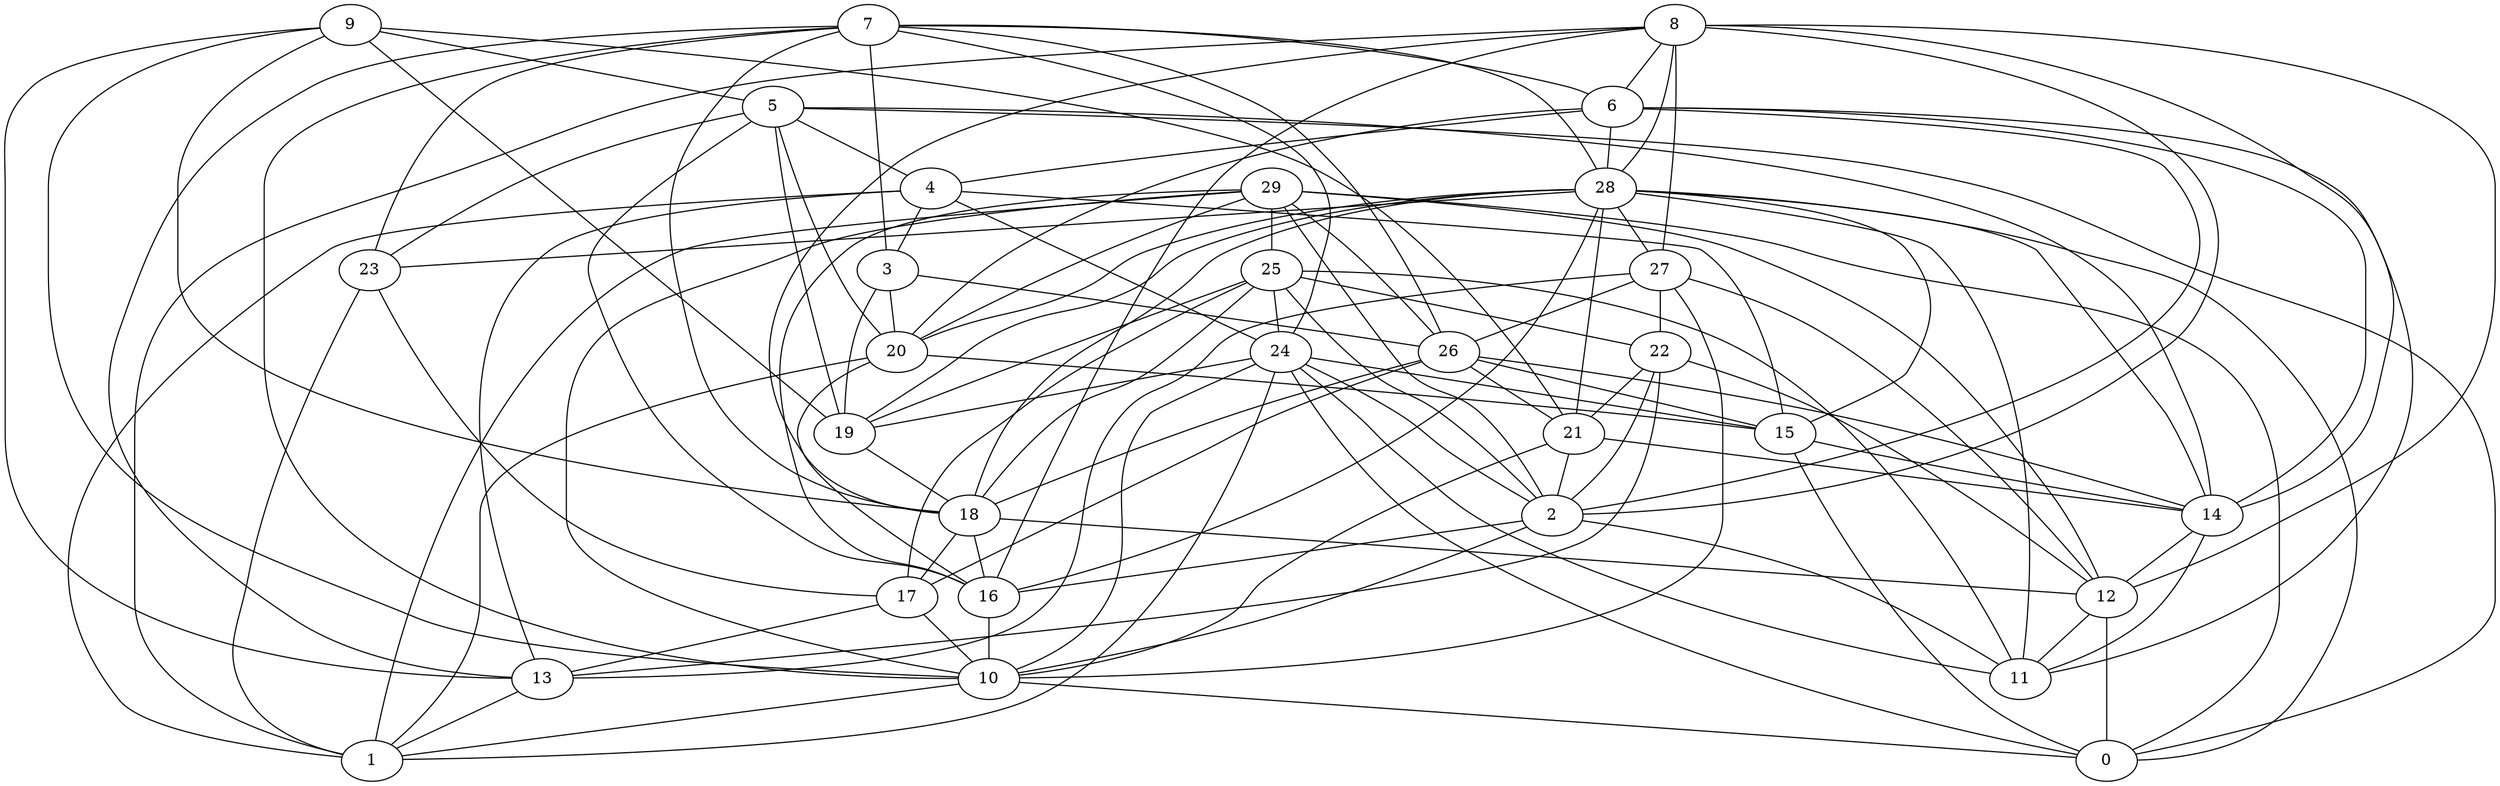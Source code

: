 digraph GG_graph {

subgraph G_graph {
edge [color = black]
"27" -> "22" [dir = none]
"14" -> "11" [dir = none]
"26" -> "15" [dir = none]
"26" -> "17" [dir = none]
"21" -> "10" [dir = none]
"23" -> "17" [dir = none]
"22" -> "12" [dir = none]
"9" -> "21" [dir = none]
"12" -> "0" [dir = none]
"7" -> "13" [dir = none]
"7" -> "24" [dir = none]
"7" -> "23" [dir = none]
"7" -> "18" [dir = none]
"28" -> "14" [dir = none]
"28" -> "18" [dir = none]
"28" -> "16" [dir = none]
"28" -> "19" [dir = none]
"16" -> "10" [dir = none]
"18" -> "12" [dir = none]
"3" -> "20" [dir = none]
"3" -> "19" [dir = none]
"6" -> "20" [dir = none]
"29" -> "20" [dir = none]
"5" -> "19" [dir = none]
"4" -> "1" [dir = none]
"4" -> "3" [dir = none]
"2" -> "16" [dir = none]
"25" -> "19" [dir = none]
"8" -> "12" [dir = none]
"8" -> "18" [dir = none]
"8" -> "6" [dir = none]
"9" -> "18" [dir = none]
"5" -> "14" [dir = none]
"12" -> "11" [dir = none]
"29" -> "10" [dir = none]
"24" -> "19" [dir = none]
"26" -> "21" [dir = none]
"20" -> "15" [dir = none]
"5" -> "4" [dir = none]
"23" -> "1" [dir = none]
"29" -> "2" [dir = none]
"8" -> "16" [dir = none]
"5" -> "16" [dir = none]
"25" -> "24" [dir = none]
"27" -> "12" [dir = none]
"4" -> "24" [dir = none]
"28" -> "21" [dir = none]
"18" -> "16" [dir = none]
"29" -> "12" [dir = none]
"6" -> "14" [dir = none]
"22" -> "21" [dir = none]
"22" -> "13" [dir = none]
"24" -> "15" [dir = none]
"29" -> "0" [dir = none]
"24" -> "10" [dir = none]
"20" -> "1" [dir = none]
"27" -> "26" [dir = none]
"6" -> "4" [dir = none]
"10" -> "1" [dir = none]
"27" -> "13" [dir = none]
"7" -> "10" [dir = none]
"15" -> "0" [dir = none]
"28" -> "0" [dir = none]
"28" -> "27" [dir = none]
"7" -> "26" [dir = none]
"19" -> "18" [dir = none]
"9" -> "13" [dir = none]
"5" -> "0" [dir = none]
"25" -> "11" [dir = none]
"24" -> "2" [dir = none]
"8" -> "2" [dir = none]
"22" -> "2" [dir = none]
"13" -> "1" [dir = none]
"26" -> "14" [dir = none]
"18" -> "17" [dir = none]
"3" -> "26" [dir = none]
"9" -> "10" [dir = none]
"15" -> "14" [dir = none]
"8" -> "1" [dir = none]
"29" -> "1" [dir = none]
"28" -> "15" [dir = none]
"24" -> "11" [dir = none]
"6" -> "11" [dir = none]
"14" -> "12" [dir = none]
"6" -> "2" [dir = none]
"25" -> "18" [dir = none]
"26" -> "18" [dir = none]
"7" -> "3" [dir = none]
"2" -> "10" [dir = none]
"2" -> "11" [dir = none]
"28" -> "23" [dir = none]
"21" -> "14" [dir = none]
"8" -> "28" [dir = none]
"8" -> "27" [dir = none]
"24" -> "0" [dir = none]
"24" -> "1" [dir = none]
"17" -> "10" [dir = none]
"21" -> "2" [dir = none]
"25" -> "17" [dir = none]
"17" -> "13" [dir = none]
"25" -> "2" [dir = none]
"28" -> "20" [dir = none]
"29" -> "25" [dir = none]
"29" -> "26" [dir = none]
"10" -> "0" [dir = none]
"5" -> "20" [dir = none]
"4" -> "15" [dir = none]
"28" -> "11" [dir = none]
"9" -> "19" [dir = none]
"8" -> "14" [dir = none]
"29" -> "16" [dir = none]
"5" -> "23" [dir = none]
"20" -> "16" [dir = none]
"7" -> "28" [dir = none]
"9" -> "5" [dir = none]
"25" -> "22" [dir = none]
"7" -> "6" [dir = none]
"4" -> "13" [dir = none]
"27" -> "10" [dir = none]
"6" -> "28" [dir = none]
}

}
